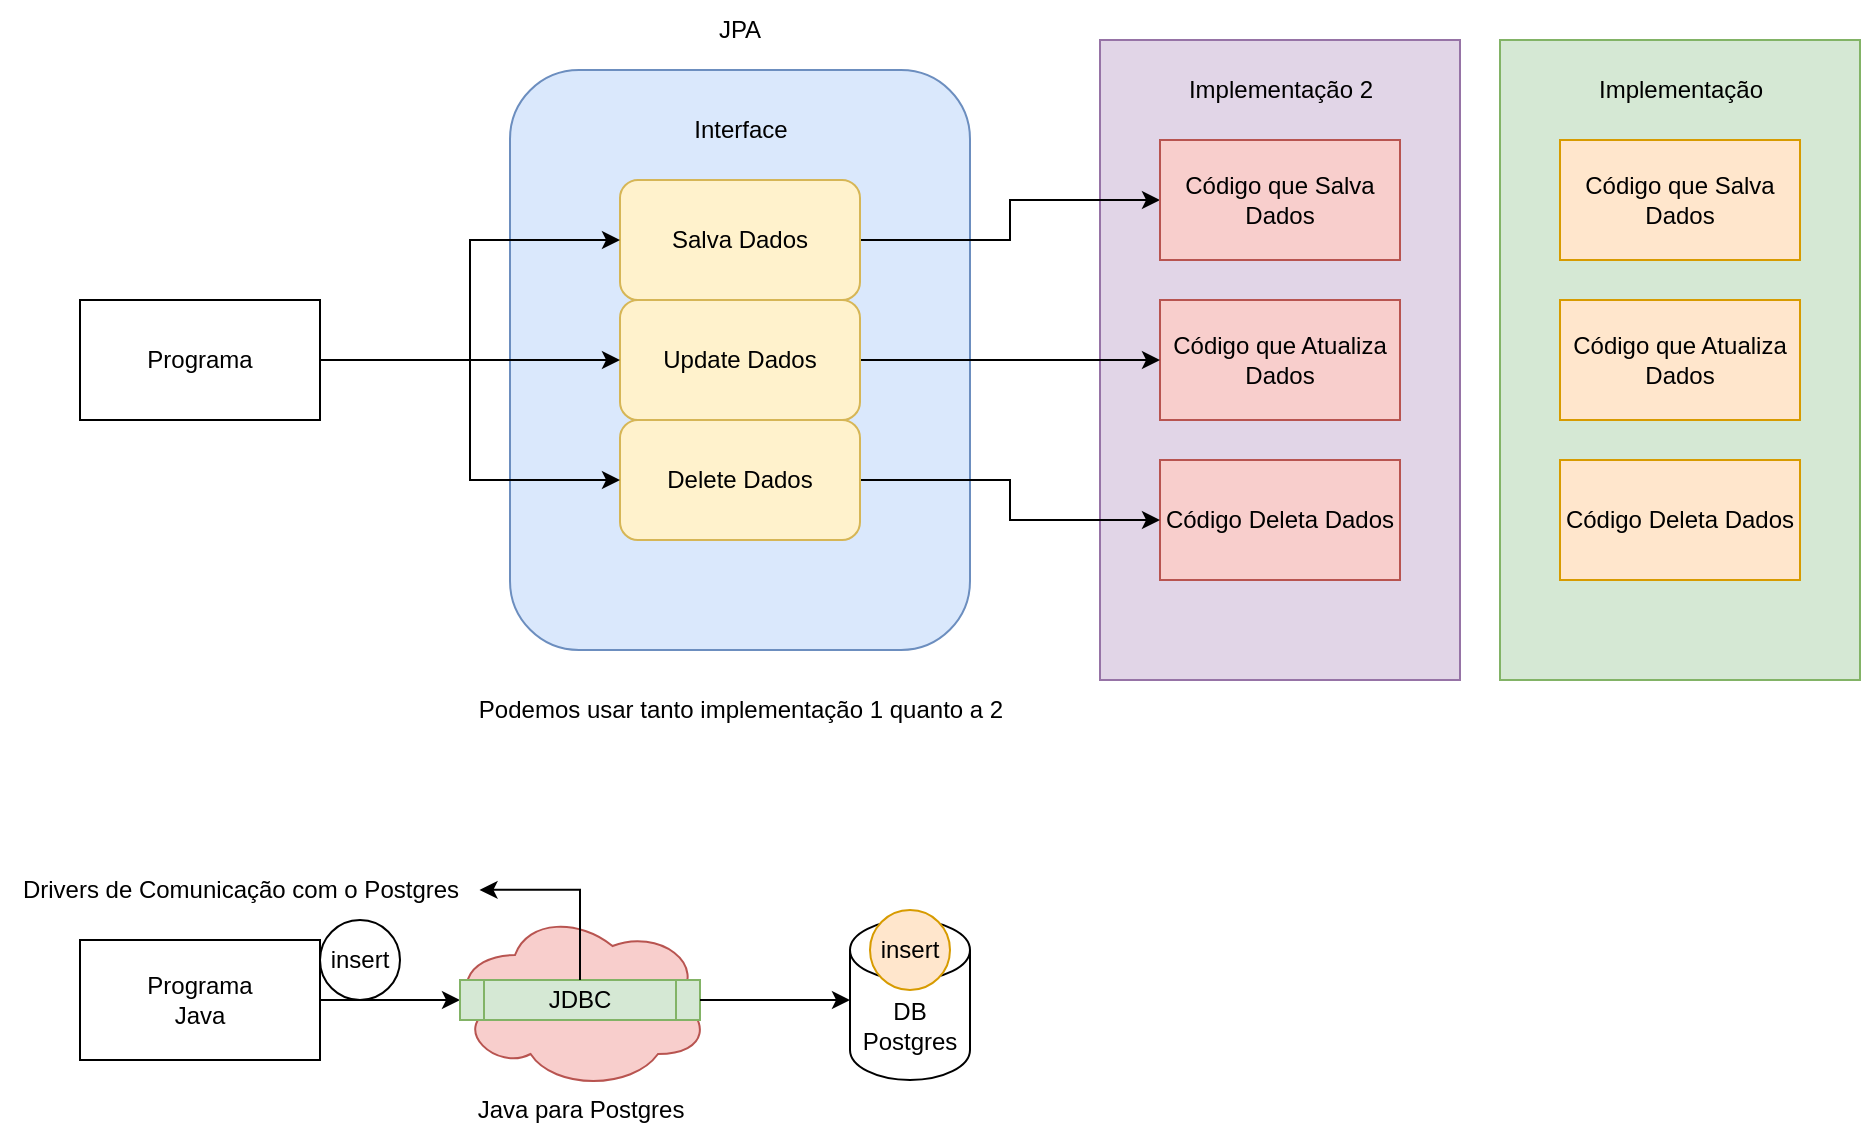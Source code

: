 <mxfile version="23.1.4" type="device">
  <diagram name="Página-1" id="kX8D4scxIE-BTSERjDd9">
    <mxGraphModel dx="1396" dy="325" grid="1" gridSize="10" guides="1" tooltips="1" connect="1" arrows="1" fold="1" page="1" pageScale="1" pageWidth="827" pageHeight="1169" math="0" shadow="0">
      <root>
        <mxCell id="0" />
        <mxCell id="1" parent="0" />
        <mxCell id="0czKDtH6Nphpp9u6a2KB-10" value="" style="rounded=0;whiteSpace=wrap;html=1;fillColor=#e1d5e7;strokeColor=#9673a6;" vertex="1" parent="1">
          <mxGeometry x="470" y="60" width="180" height="320" as="geometry" />
        </mxCell>
        <mxCell id="0czKDtH6Nphpp9u6a2KB-8" value="" style="rounded=1;whiteSpace=wrap;html=1;fillColor=#dae8fc;strokeColor=#6c8ebf;" vertex="1" parent="1">
          <mxGeometry x="175" y="75" width="230" height="290" as="geometry" />
        </mxCell>
        <mxCell id="0czKDtH6Nphpp9u6a2KB-12" style="edgeStyle=orthogonalEdgeStyle;rounded=0;orthogonalLoop=1;jettySize=auto;html=1;entryX=0;entryY=0.5;entryDx=0;entryDy=0;" edge="1" parent="1" source="0czKDtH6Nphpp9u6a2KB-1" target="0czKDtH6Nphpp9u6a2KB-2">
          <mxGeometry relative="1" as="geometry" />
        </mxCell>
        <mxCell id="0czKDtH6Nphpp9u6a2KB-1" value="Salva Dados" style="rounded=1;whiteSpace=wrap;html=1;fillColor=#fff2cc;strokeColor=#d6b656;" vertex="1" parent="1">
          <mxGeometry x="230" y="130" width="120" height="60" as="geometry" />
        </mxCell>
        <mxCell id="0czKDtH6Nphpp9u6a2KB-2" value="Código que Salva Dados" style="rounded=0;whiteSpace=wrap;html=1;fillColor=#f8cecc;strokeColor=#b85450;" vertex="1" parent="1">
          <mxGeometry x="500" y="110" width="120" height="60" as="geometry" />
        </mxCell>
        <mxCell id="0czKDtH6Nphpp9u6a2KB-3" value="Código Deleta Dados" style="rounded=0;whiteSpace=wrap;html=1;fillColor=#f8cecc;strokeColor=#b85450;" vertex="1" parent="1">
          <mxGeometry x="500" y="270" width="120" height="60" as="geometry" />
        </mxCell>
        <mxCell id="0czKDtH6Nphpp9u6a2KB-4" value="Código que Atualiza Dados" style="rounded=0;whiteSpace=wrap;html=1;fillColor=#f8cecc;strokeColor=#b85450;" vertex="1" parent="1">
          <mxGeometry x="500" y="190" width="120" height="60" as="geometry" />
        </mxCell>
        <mxCell id="0czKDtH6Nphpp9u6a2KB-13" style="edgeStyle=orthogonalEdgeStyle;rounded=0;orthogonalLoop=1;jettySize=auto;html=1;" edge="1" parent="1" source="0czKDtH6Nphpp9u6a2KB-5" target="0czKDtH6Nphpp9u6a2KB-4">
          <mxGeometry relative="1" as="geometry" />
        </mxCell>
        <mxCell id="0czKDtH6Nphpp9u6a2KB-5" value="Update Dados" style="rounded=1;whiteSpace=wrap;html=1;fillColor=#fff2cc;strokeColor=#d6b656;" vertex="1" parent="1">
          <mxGeometry x="230" y="190" width="120" height="60" as="geometry" />
        </mxCell>
        <mxCell id="0czKDtH6Nphpp9u6a2KB-14" style="edgeStyle=orthogonalEdgeStyle;rounded=0;orthogonalLoop=1;jettySize=auto;html=1;" edge="1" parent="1" source="0czKDtH6Nphpp9u6a2KB-6" target="0czKDtH6Nphpp9u6a2KB-3">
          <mxGeometry relative="1" as="geometry" />
        </mxCell>
        <mxCell id="0czKDtH6Nphpp9u6a2KB-6" value="Delete Dados" style="rounded=1;whiteSpace=wrap;html=1;fillColor=#fff2cc;strokeColor=#d6b656;" vertex="1" parent="1">
          <mxGeometry x="230" y="250" width="120" height="60" as="geometry" />
        </mxCell>
        <mxCell id="0czKDtH6Nphpp9u6a2KB-7" value="JPA" style="text;html=1;align=center;verticalAlign=middle;whiteSpace=wrap;rounded=0;" vertex="1" parent="1">
          <mxGeometry x="260" y="40" width="60" height="30" as="geometry" />
        </mxCell>
        <mxCell id="0czKDtH6Nphpp9u6a2KB-9" value="Interface" style="text;html=1;align=center;verticalAlign=middle;resizable=0;points=[];autosize=1;strokeColor=none;fillColor=none;" vertex="1" parent="1">
          <mxGeometry x="255" y="90" width="70" height="30" as="geometry" />
        </mxCell>
        <mxCell id="0czKDtH6Nphpp9u6a2KB-11" value="Implementação 2" style="text;html=1;align=center;verticalAlign=middle;resizable=0;points=[];autosize=1;strokeColor=none;fillColor=none;" vertex="1" parent="1">
          <mxGeometry x="500" y="70" width="120" height="30" as="geometry" />
        </mxCell>
        <mxCell id="0czKDtH6Nphpp9u6a2KB-16" style="edgeStyle=orthogonalEdgeStyle;rounded=0;orthogonalLoop=1;jettySize=auto;html=1;" edge="1" parent="1" source="0czKDtH6Nphpp9u6a2KB-15" target="0czKDtH6Nphpp9u6a2KB-1">
          <mxGeometry relative="1" as="geometry" />
        </mxCell>
        <mxCell id="0czKDtH6Nphpp9u6a2KB-17" style="edgeStyle=orthogonalEdgeStyle;rounded=0;orthogonalLoop=1;jettySize=auto;html=1;" edge="1" parent="1" source="0czKDtH6Nphpp9u6a2KB-15" target="0czKDtH6Nphpp9u6a2KB-5">
          <mxGeometry relative="1" as="geometry" />
        </mxCell>
        <mxCell id="0czKDtH6Nphpp9u6a2KB-18" style="edgeStyle=orthogonalEdgeStyle;rounded=0;orthogonalLoop=1;jettySize=auto;html=1;" edge="1" parent="1" source="0czKDtH6Nphpp9u6a2KB-15" target="0czKDtH6Nphpp9u6a2KB-6">
          <mxGeometry relative="1" as="geometry" />
        </mxCell>
        <mxCell id="0czKDtH6Nphpp9u6a2KB-15" value="Programa" style="rounded=0;whiteSpace=wrap;html=1;" vertex="1" parent="1">
          <mxGeometry x="-40" y="190" width="120" height="60" as="geometry" />
        </mxCell>
        <mxCell id="0czKDtH6Nphpp9u6a2KB-19" value="" style="rounded=0;whiteSpace=wrap;html=1;fillColor=#d5e8d4;strokeColor=#82b366;" vertex="1" parent="1">
          <mxGeometry x="670" y="60" width="180" height="320" as="geometry" />
        </mxCell>
        <mxCell id="0czKDtH6Nphpp9u6a2KB-20" value="Código que Salva Dados" style="rounded=0;whiteSpace=wrap;html=1;fillColor=#ffe6cc;strokeColor=#d79b00;" vertex="1" parent="1">
          <mxGeometry x="700" y="110" width="120" height="60" as="geometry" />
        </mxCell>
        <mxCell id="0czKDtH6Nphpp9u6a2KB-21" value="Código Deleta Dados" style="rounded=0;whiteSpace=wrap;html=1;fillColor=#ffe6cc;strokeColor=#d79b00;" vertex="1" parent="1">
          <mxGeometry x="700" y="270" width="120" height="60" as="geometry" />
        </mxCell>
        <mxCell id="0czKDtH6Nphpp9u6a2KB-22" value="Código que Atualiza Dados" style="rounded=0;whiteSpace=wrap;html=1;fillColor=#ffe6cc;strokeColor=#d79b00;" vertex="1" parent="1">
          <mxGeometry x="700" y="190" width="120" height="60" as="geometry" />
        </mxCell>
        <mxCell id="0czKDtH6Nphpp9u6a2KB-23" value="Implementação" style="text;html=1;align=center;verticalAlign=middle;resizable=0;points=[];autosize=1;strokeColor=none;fillColor=none;" vertex="1" parent="1">
          <mxGeometry x="705" y="70" width="110" height="30" as="geometry" />
        </mxCell>
        <mxCell id="0czKDtH6Nphpp9u6a2KB-24" value="Podemos usar tanto implementação 1 quanto a 2" style="text;html=1;align=center;verticalAlign=middle;resizable=0;points=[];autosize=1;strokeColor=none;fillColor=none;" vertex="1" parent="1">
          <mxGeometry x="145" y="380" width="290" height="30" as="geometry" />
        </mxCell>
        <mxCell id="0czKDtH6Nphpp9u6a2KB-29" style="edgeStyle=orthogonalEdgeStyle;rounded=0;orthogonalLoop=1;jettySize=auto;html=1;entryX=0;entryY=0.5;entryDx=0;entryDy=0;" edge="1" parent="1" source="0czKDtH6Nphpp9u6a2KB-25" target="0czKDtH6Nphpp9u6a2KB-28">
          <mxGeometry relative="1" as="geometry" />
        </mxCell>
        <mxCell id="0czKDtH6Nphpp9u6a2KB-25" value="Programa&lt;br&gt;Java" style="rounded=0;whiteSpace=wrap;html=1;" vertex="1" parent="1">
          <mxGeometry x="-40" y="510" width="120" height="60" as="geometry" />
        </mxCell>
        <mxCell id="0czKDtH6Nphpp9u6a2KB-26" value="DB&lt;br&gt;Postgres" style="shape=cylinder3;whiteSpace=wrap;html=1;boundedLbl=1;backgroundOutline=1;size=15;" vertex="1" parent="1">
          <mxGeometry x="345" y="500" width="60" height="80" as="geometry" />
        </mxCell>
        <mxCell id="0czKDtH6Nphpp9u6a2KB-27" value="" style="ellipse;shape=cloud;whiteSpace=wrap;html=1;fillColor=#f8cecc;strokeColor=#b85450;" vertex="1" parent="1">
          <mxGeometry x="145" y="495" width="130" height="90" as="geometry" />
        </mxCell>
        <mxCell id="0czKDtH6Nphpp9u6a2KB-28" value="JDBC" style="shape=process;whiteSpace=wrap;html=1;backgroundOutline=1;fillColor=#d5e8d4;strokeColor=#82b366;" vertex="1" parent="1">
          <mxGeometry x="150" y="530" width="120" height="20" as="geometry" />
        </mxCell>
        <mxCell id="0czKDtH6Nphpp9u6a2KB-30" style="edgeStyle=orthogonalEdgeStyle;rounded=0;orthogonalLoop=1;jettySize=auto;html=1;entryX=0;entryY=0.5;entryDx=0;entryDy=0;entryPerimeter=0;" edge="1" parent="1" source="0czKDtH6Nphpp9u6a2KB-28" target="0czKDtH6Nphpp9u6a2KB-26">
          <mxGeometry relative="1" as="geometry" />
        </mxCell>
        <mxCell id="0czKDtH6Nphpp9u6a2KB-31" value="Java para Postgres" style="text;html=1;align=center;verticalAlign=middle;resizable=0;points=[];autosize=1;strokeColor=none;fillColor=none;" vertex="1" parent="1">
          <mxGeometry x="145" y="580" width="130" height="30" as="geometry" />
        </mxCell>
        <mxCell id="0czKDtH6Nphpp9u6a2KB-32" value="Drivers de Comunicação com o Postgres" style="text;html=1;align=center;verticalAlign=middle;resizable=0;points=[];autosize=1;strokeColor=none;fillColor=none;" vertex="1" parent="1">
          <mxGeometry x="-80" y="470" width="240" height="30" as="geometry" />
        </mxCell>
        <mxCell id="0czKDtH6Nphpp9u6a2KB-33" style="edgeStyle=orthogonalEdgeStyle;rounded=0;orthogonalLoop=1;jettySize=auto;html=1;entryX=0.999;entryY=0.498;entryDx=0;entryDy=0;entryPerimeter=0;" edge="1" parent="1" source="0czKDtH6Nphpp9u6a2KB-28" target="0czKDtH6Nphpp9u6a2KB-32">
          <mxGeometry relative="1" as="geometry" />
        </mxCell>
        <mxCell id="0czKDtH6Nphpp9u6a2KB-34" value="insert" style="ellipse;whiteSpace=wrap;html=1;aspect=fixed;fillColor=#ffe6cc;strokeColor=#d79b00;" vertex="1" parent="1">
          <mxGeometry x="355" y="495" width="40" height="40" as="geometry" />
        </mxCell>
        <mxCell id="0czKDtH6Nphpp9u6a2KB-35" value="insert" style="ellipse;whiteSpace=wrap;html=1;aspect=fixed;" vertex="1" parent="1">
          <mxGeometry x="80" y="500" width="40" height="40" as="geometry" />
        </mxCell>
      </root>
    </mxGraphModel>
  </diagram>
</mxfile>
